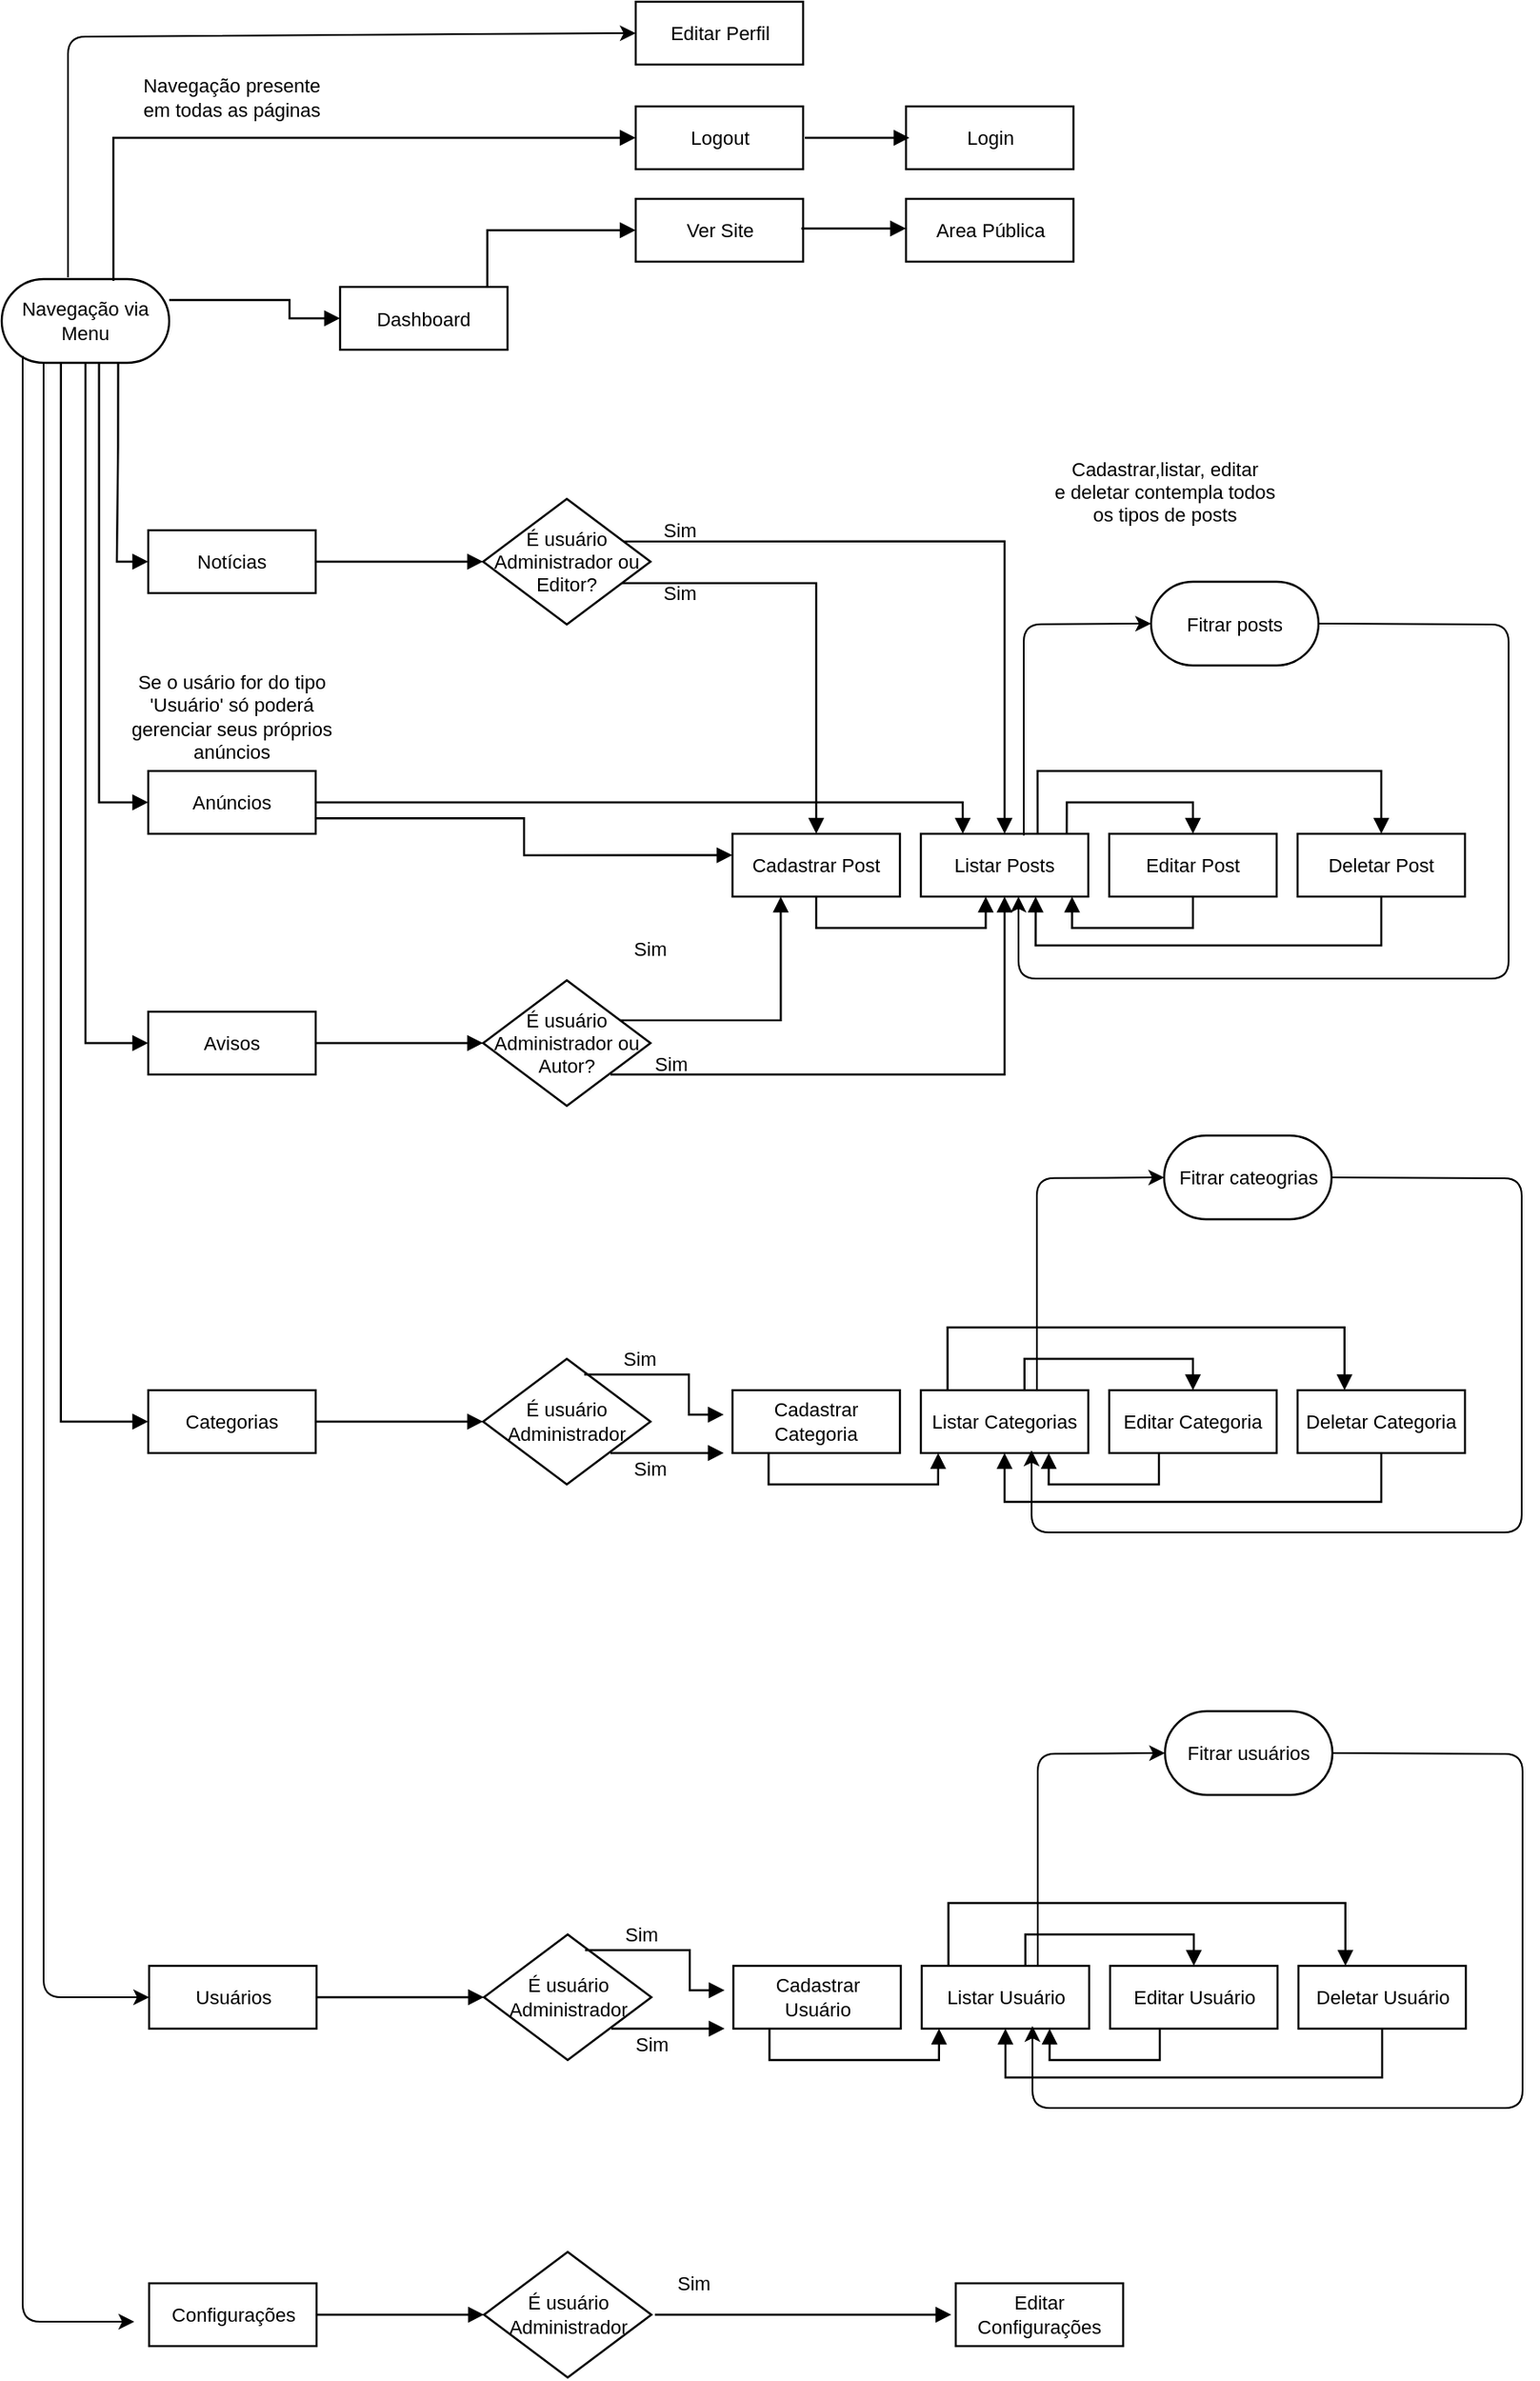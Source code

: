 <mxfile version="12.1.8" type="device" pages="1"><diagram id="WiwHUv_VYzRyofh9j7qb" name="Page-1"><mxGraphModel dx="1408" dy="819" grid="1" gridSize="10" guides="1" tooltips="1" connect="1" arrows="1" fold="1" page="1" pageScale="1" pageWidth="980" pageHeight="1390" math="0" shadow="0"><root><mxCell id="0"/><mxCell id="1" parent="0"/><mxCell id="2oU2vYvm9ZSdH4KB2zjE-16" value="Navegação via Menu" style="html=1;whiteSpace=wrap;rounded=1;arcSize=50;fontSize=11;fontColor=#000000;spacing=5;strokeOpacity=100;strokeWidth=1.2;" parent="1" vertex="1"><mxGeometry x="54" y="179" width="96" height="48" as="geometry"/></mxCell><mxCell id="2oU2vYvm9ZSdH4KB2zjE-17" value="Dashboard" style="html=1;whiteSpace=wrap;;fontSize=11;fontColor=#000000;spacing=5;strokeOpacity=100;strokeWidth=1.2;" parent="1" vertex="1"><mxGeometry x="248" y="183.5" width="96" height="36" as="geometry"/></mxCell><mxCell id="2oU2vYvm9ZSdH4KB2zjE-18" value="Ver Site" style="html=1;whiteSpace=wrap;;fontSize=11;fontColor=#000000;spacing=5;strokeOpacity=100;strokeWidth=1.2;" parent="1" vertex="1"><mxGeometry x="417.5" y="133" width="96" height="36" as="geometry"/></mxCell><mxCell id="2oU2vYvm9ZSdH4KB2zjE-19" value="" style="html=1;jettySize=18;fontSize=11;strokeWidth=1.2;rounded=1;arcSize=0;edgeStyle=orthogonalEdgeStyle;startArrow=none;endArrow=block;endFill=1;exitX=0.892;exitY=-0.017;exitPerimeter=1;entryX=-0.006;entryY=0.5;entryPerimeter=1;" parent="1" source="2oU2vYvm9ZSdH4KB2zjE-17" target="2oU2vYvm9ZSdH4KB2zjE-18" edge="1"><mxGeometry width="100" height="100" relative="1" as="geometry"/></mxCell><mxCell id="2oU2vYvm9ZSdH4KB2zjE-20" value="Logout" style="html=1;whiteSpace=wrap;;fontSize=11;fontColor=#000000;spacing=5;strokeOpacity=100;strokeWidth=1.2;" parent="1" vertex="1"><mxGeometry x="417.5" y="80" width="96" height="36" as="geometry"/></mxCell><mxCell id="2oU2vYvm9ZSdH4KB2zjE-21" value="Notícias" style="html=1;whiteSpace=wrap;;fontSize=11;fontColor=#000000;spacing=5;strokeOpacity=100;strokeWidth=1.2;" parent="1" vertex="1"><mxGeometry x="138" y="323" width="96" height="36" as="geometry"/></mxCell><mxCell id="2oU2vYvm9ZSdH4KB2zjE-22" value="Listar Posts" style="html=1;whiteSpace=wrap;;fontSize=11;fontColor=#000000;spacing=5;strokeOpacity=100;strokeWidth=1.2;" parent="1" vertex="1"><mxGeometry x="581" y="497" width="96" height="36" as="geometry"/></mxCell><mxCell id="2oU2vYvm9ZSdH4KB2zjE-23" value="Cadastrar Post" style="html=1;whiteSpace=wrap;;fontSize=11;fontColor=#000000;spacing=5;strokeOpacity=100;strokeWidth=1.2;" parent="1" vertex="1"><mxGeometry x="473" y="497" width="96" height="36" as="geometry"/></mxCell><mxCell id="2oU2vYvm9ZSdH4KB2zjE-24" value="Editar Post" style="html=1;whiteSpace=wrap;;fontSize=11;fontColor=#000000;spacing=5;strokeOpacity=100;strokeWidth=1.2;" parent="1" vertex="1"><mxGeometry x="689" y="497" width="96" height="36" as="geometry"/></mxCell><mxCell id="2oU2vYvm9ZSdH4KB2zjE-25" value="" style="html=1;jettySize=18;fontSize=11;strokeWidth=1.2;rounded=1;arcSize=0;edgeStyle=orthogonalEdgeStyle;startArrow=none;endArrow=block;endFill=1;exitX=0.846;exitY=0.336;exitPerimeter=1;entryX=0.5;entryY=-0.017;entryPerimeter=1;" parent="1" source="2oU2vYvm9ZSdH4KB2zjE-39" target="2oU2vYvm9ZSdH4KB2zjE-22" edge="1"><mxGeometry width="100" height="100" relative="1" as="geometry"/></mxCell><mxCell id="2oU2vYvm9ZSdH4KB2zjE-26" value="" style="html=1;jettySize=18;fontSize=11;strokeWidth=1.2;rounded=1;arcSize=0;edgeStyle=orthogonalEdgeStyle;startArrow=none;endArrow=block;endFill=1;exitX=0.884;exitY=-0.017;exitPerimeter=1;entryX=0.5;entryY=-0.017;entryPerimeter=1;" parent="1" source="2oU2vYvm9ZSdH4KB2zjE-22" target="2oU2vYvm9ZSdH4KB2zjE-24" edge="1"><mxGeometry width="100" height="100" relative="1" as="geometry"/></mxCell><mxCell id="2oU2vYvm9ZSdH4KB2zjE-27" value="" style="html=1;jettySize=18;fontSize=11;strokeWidth=1.2;rounded=1;arcSize=0;edgeStyle=orthogonalEdgeStyle;startArrow=none;endArrow=block;endFill=1;exitX=0.5;exitY=1.017;exitPerimeter=1;entryX=0.384;entryY=1.017;entryPerimeter=1;" parent="1" source="2oU2vYvm9ZSdH4KB2zjE-23" target="2oU2vYvm9ZSdH4KB2zjE-22" edge="1"><mxGeometry width="100" height="100" relative="1" as="geometry"/></mxCell><mxCell id="2oU2vYvm9ZSdH4KB2zjE-28" value="" style="html=1;jettySize=18;fontSize=11;strokeWidth=1.2;rounded=1;arcSize=0;edgeStyle=orthogonalEdgeStyle;startArrow=none;endArrow=block;endFill=1;exitX=0.5;exitY=1.017;exitPerimeter=1;entryX=0.917;entryY=1.017;entryPerimeter=1;" parent="1" source="2oU2vYvm9ZSdH4KB2zjE-24" target="2oU2vYvm9ZSdH4KB2zjE-22" edge="1"><mxGeometry width="100" height="100" relative="1" as="geometry"/></mxCell><mxCell id="2oU2vYvm9ZSdH4KB2zjE-29" value="Anúncios" style="html=1;whiteSpace=wrap;;fontSize=11;fontColor=#000000;spacing=5;strokeOpacity=100;strokeWidth=1.2;" parent="1" vertex="1"><mxGeometry x="138" y="461" width="96" height="36" as="geometry"/></mxCell><mxCell id="2oU2vYvm9ZSdH4KB2zjE-30" value="Avisos" style="html=1;whiteSpace=wrap;;fontSize=11;fontColor=#000000;spacing=5;strokeOpacity=100;strokeWidth=1.2;" parent="1" vertex="1"><mxGeometry x="138" y="599" width="96" height="36" as="geometry"/></mxCell><mxCell id="2oU2vYvm9ZSdH4KB2zjE-31" value="Cadastrar,listar, editar &lt;br&gt;e deletar contempla todos os tipos de posts" style="html=1;whiteSpace=wrap;;fontSize=11;fontColor=#000000;spacing=5;strokeOpacity=0;fillOpacity=0;fillColor=#ffffff;strokeWidth=1.2;" parent="1" vertex="1"><mxGeometry x="648.5" y="278" width="144" height="45" as="geometry"/></mxCell><mxCell id="2oU2vYvm9ZSdH4KB2zjE-32" value="Deletar Post" style="html=1;whiteSpace=wrap;;fontSize=11;fontColor=#000000;spacing=5;strokeOpacity=100;strokeWidth=1.2;" parent="1" vertex="1"><mxGeometry x="797" y="497" width="96" height="36" as="geometry"/></mxCell><mxCell id="2oU2vYvm9ZSdH4KB2zjE-33" value="" style="html=1;jettySize=18;fontSize=11;strokeWidth=1.2;rounded=1;arcSize=0;edgeStyle=orthogonalEdgeStyle;startArrow=none;endArrow=block;endFill=1;exitX=0.704;exitY=-0.017;exitPerimeter=1;entryX=0.5;entryY=-0.017;entryPerimeter=1;" parent="1" source="2oU2vYvm9ZSdH4KB2zjE-22" target="2oU2vYvm9ZSdH4KB2zjE-32" edge="1"><mxGeometry width="100" height="100" relative="1" as="geometry"><Array as="points"><mxPoint x="648" y="461"/><mxPoint x="845" y="461"/></Array></mxGeometry></mxCell><mxCell id="2oU2vYvm9ZSdH4KB2zjE-34" value="" style="html=1;jettySize=18;fontSize=11;strokeWidth=1.2;rounded=1;arcSize=0;edgeStyle=orthogonalEdgeStyle;startArrow=none;endArrow=block;endFill=1;exitX=0.5;exitY=1.017;exitPerimeter=1;entryX=0.692;entryY=1.017;entryPerimeter=1;" parent="1" source="2oU2vYvm9ZSdH4KB2zjE-32" target="2oU2vYvm9ZSdH4KB2zjE-22" edge="1"><mxGeometry width="100" height="100" relative="1" as="geometry"><Array as="points"><mxPoint x="845" y="561"/><mxPoint x="647" y="561"/></Array></mxGeometry></mxCell><mxCell id="2oU2vYvm9ZSdH4KB2zjE-35" value="" style="html=1;jettySize=18;fontSize=11;strokeWidth=1.2;rounded=1;arcSize=0;edgeStyle=orthogonalEdgeStyle;startArrow=none;endArrow=block;endFill=1;exitX=1;exitY=0.25;entryX=0;entryY=0.5;exitDx=0;exitDy=0;entryDx=0;entryDy=0;" parent="1" source="2oU2vYvm9ZSdH4KB2zjE-16" target="2oU2vYvm9ZSdH4KB2zjE-17" edge="1"><mxGeometry width="100" height="100" relative="1" as="geometry"><mxPoint x="194.5" y="157" as="sourcePoint"/><Array as="points"><mxPoint x="219" y="191"/><mxPoint x="219" y="202"/></Array></mxGeometry></mxCell><mxCell id="2oU2vYvm9ZSdH4KB2zjE-36" value="" style="html=1;jettySize=18;fontSize=11;strokeWidth=1.2;rounded=1;arcSize=0;edgeStyle=orthogonalEdgeStyle;startArrow=none;endArrow=block;endFill=1;exitX=0.7;exitY=1.012;exitPerimeter=1;entryX=-0.006;entryY=0.5;entryPerimeter=1;" parent="1" source="2oU2vYvm9ZSdH4KB2zjE-16" target="2oU2vYvm9ZSdH4KB2zjE-21" edge="1"><mxGeometry width="100" height="100" relative="1" as="geometry"/></mxCell><mxCell id="2oU2vYvm9ZSdH4KB2zjE-37" value="" style="html=1;jettySize=18;fontSize=11;strokeWidth=1.2;rounded=1;arcSize=0;edgeStyle=orthogonalEdgeStyle;startArrow=none;endArrow=block;endFill=1;exitX=0.583;exitY=1.012;exitPerimeter=1;entryX=-0.006;entryY=0.5;entryPerimeter=1;" parent="1" source="2oU2vYvm9ZSdH4KB2zjE-16" target="2oU2vYvm9ZSdH4KB2zjE-29" edge="1"><mxGeometry width="100" height="100" relative="1" as="geometry"/></mxCell><mxCell id="2oU2vYvm9ZSdH4KB2zjE-38" value="" style="html=1;jettySize=18;fontSize=11;strokeWidth=1.2;rounded=1;arcSize=0;edgeStyle=orthogonalEdgeStyle;startArrow=none;endArrow=block;endFill=1;exitX=0.5;exitY=1.012;exitPerimeter=1;entryX=-0.006;entryY=0.5;entryPerimeter=1;" parent="1" source="2oU2vYvm9ZSdH4KB2zjE-16" target="2oU2vYvm9ZSdH4KB2zjE-30" edge="1"><mxGeometry width="100" height="100" relative="1" as="geometry"/></mxCell><mxCell id="2oU2vYvm9ZSdH4KB2zjE-39" value="É usuário Administrador ou Editor?" style="html=1;whiteSpace=wrap;rhombus;fontSize=11;fontColor=#000000;spacing=5;strokeOpacity=100;strokeWidth=1.2;" parent="1" vertex="1"><mxGeometry x="330" y="305" width="96" height="72" as="geometry"/></mxCell><mxCell id="2oU2vYvm9ZSdH4KB2zjE-40" value="" style="html=1;jettySize=18;fontSize=11;strokeWidth=1.2;rounded=1;arcSize=0;edgeStyle=orthogonalEdgeStyle;startArrow=none;endArrow=block;endFill=1;exitX=1.006;exitY=0.5;exitPerimeter=1;entryX=-0.01;entryY=0.5;entryPerimeter=1;" parent="1" source="2oU2vYvm9ZSdH4KB2zjE-21" target="2oU2vYvm9ZSdH4KB2zjE-39" edge="1"><mxGeometry width="100" height="100" relative="1" as="geometry"/></mxCell><mxCell id="2oU2vYvm9ZSdH4KB2zjE-41" value="" style="html=1;jettySize=18;fontSize=11;strokeWidth=1.2;rounded=1;arcSize=0;edgeStyle=orthogonalEdgeStyle;startArrow=none;endArrow=block;endFill=1;exitX=0.836;exitY=0.675;exitPerimeter=1;entryX=0.5;entryY=-0.017;entryPerimeter=1;" parent="1" source="2oU2vYvm9ZSdH4KB2zjE-39" target="2oU2vYvm9ZSdH4KB2zjE-23" edge="1"><mxGeometry width="100" height="100" relative="1" as="geometry"/></mxCell><mxCell id="2oU2vYvm9ZSdH4KB2zjE-42" value="Sim" style="html=1;whiteSpace=wrap;;fontSize=11;fontColor=#000000;spacing=5;strokeOpacity=0;fillOpacity=0;fillColor=#ffffff;strokeWidth=1.2;" parent="1" vertex="1"><mxGeometry x="371" y="305" width="144" height="36" as="geometry"/></mxCell><mxCell id="2oU2vYvm9ZSdH4KB2zjE-43" value="" style="html=1;jettySize=18;fontSize=11;strokeWidth=1.2;rounded=1;arcSize=0;edgeStyle=orthogonalEdgeStyle;startArrow=none;endArrow=block;endFill=1;exitX=0.667;exitY=0.021;exitPerimeter=0;entryX=-0.006;entryY=0.5;entryPerimeter=1;exitDx=0;exitDy=0;" parent="1" source="2oU2vYvm9ZSdH4KB2zjE-16" target="2oU2vYvm9ZSdH4KB2zjE-20" edge="1"><mxGeometry width="100" height="100" relative="1" as="geometry"><mxPoint x="213.5" y="133" as="sourcePoint"/></mxGeometry></mxCell><mxCell id="2oU2vYvm9ZSdH4KB2zjE-44" value="" style="html=1;jettySize=18;fontSize=11;strokeWidth=1.2;rounded=1;arcSize=0;edgeStyle=orthogonalEdgeStyle;startArrow=none;endArrow=block;endFill=1;exitX=1.006;exitY=0.756;exitPerimeter=1;entryX=-0.006;entryY=0.339;entryPerimeter=1;" parent="1" source="2oU2vYvm9ZSdH4KB2zjE-29" target="2oU2vYvm9ZSdH4KB2zjE-23" edge="1"><mxGeometry width="100" height="100" relative="1" as="geometry"/></mxCell><mxCell id="2oU2vYvm9ZSdH4KB2zjE-45" value="" style="html=1;jettySize=18;fontSize=11;strokeWidth=1.2;rounded=1;arcSize=0;edgeStyle=orthogonalEdgeStyle;startArrow=none;endArrow=block;endFill=1;exitX=1.006;exitY=0.5;exitPerimeter=1;entryX=0.242;entryY=-0.017;entryPerimeter=1;" parent="1" source="2oU2vYvm9ZSdH4KB2zjE-29" target="2oU2vYvm9ZSdH4KB2zjE-22" edge="1"><mxGeometry width="100" height="100" relative="1" as="geometry"/></mxCell><mxCell id="2oU2vYvm9ZSdH4KB2zjE-46" value="Sim" style="html=1;whiteSpace=wrap;;fontSize=11;fontColor=#000000;spacing=5;strokeOpacity=0;fillOpacity=0;fillColor=#ffffff;strokeWidth=1.2;" parent="1" vertex="1"><mxGeometry x="371" y="341" width="144" height="36" as="geometry"/></mxCell><mxCell id="2oU2vYvm9ZSdH4KB2zjE-47" value="Se o usário for do tipo 'Usuário' só poderá gerenciar seus próprios anúncios" style="html=1;whiteSpace=wrap;;fontSize=11;fontColor=#000000;spacing=5;strokeOpacity=0;fillOpacity=0;fillColor=#ffffff;strokeWidth=1.2;" parent="1" vertex="1"><mxGeometry x="114" y="400.5" width="144" height="58" as="geometry"/></mxCell><mxCell id="2oU2vYvm9ZSdH4KB2zjE-48" value="É usuário Administrador ou Autor?" style="html=1;whiteSpace=wrap;rhombus;fontSize=11;fontColor=#000000;spacing=5;strokeOpacity=100;strokeWidth=1.2;" parent="1" vertex="1"><mxGeometry x="330" y="581" width="96" height="72" as="geometry"/></mxCell><mxCell id="2oU2vYvm9ZSdH4KB2zjE-49" value="" style="html=1;jettySize=18;fontSize=11;strokeWidth=1.2;rounded=1;arcSize=0;edgeStyle=orthogonalEdgeStyle;startArrow=none;endArrow=block;endFill=1;exitX=1.006;exitY=0.5;exitPerimeter=1;entryX=-0.01;entryY=0.5;entryPerimeter=1;" parent="1" source="2oU2vYvm9ZSdH4KB2zjE-30" target="2oU2vYvm9ZSdH4KB2zjE-48" edge="1"><mxGeometry width="100" height="100" relative="1" as="geometry"/></mxCell><mxCell id="2oU2vYvm9ZSdH4KB2zjE-50" value="" style="html=1;jettySize=18;fontSize=11;strokeWidth=1.2;rounded=1;arcSize=0;edgeStyle=orthogonalEdgeStyle;startArrow=none;endArrow=block;endFill=1;exitX=0.825;exitY=0.315;exitPerimeter=1;entryX=0.281;entryY=1.017;entryPerimeter=1;" parent="1" source="2oU2vYvm9ZSdH4KB2zjE-48" target="2oU2vYvm9ZSdH4KB2zjE-23" edge="1"><mxGeometry width="100" height="100" relative="1" as="geometry"/></mxCell><mxCell id="2oU2vYvm9ZSdH4KB2zjE-51" value="" style="html=1;jettySize=18;fontSize=11;strokeWidth=1.2;rounded=1;arcSize=0;edgeStyle=elbowEdgeStyle;startArrow=none;endArrow=block;endFill=1;entryX=0.5;entryY=1;entryDx=0;entryDy=0;" parent="1" target="2oU2vYvm9ZSdH4KB2zjE-22" edge="1"><mxGeometry width="100" height="100" relative="1" as="geometry"><mxPoint x="403" y="635" as="sourcePoint"/><mxPoint x="578" y="581" as="targetPoint"/><Array as="points"><mxPoint x="629" y="591"/></Array></mxGeometry></mxCell><mxCell id="2oU2vYvm9ZSdH4KB2zjE-52" value="Sim" style="html=1;whiteSpace=wrap;;fontSize=11;fontColor=#000000;spacing=5;strokeOpacity=0;fillOpacity=0;fillColor=#ffffff;strokeWidth=1.2;" parent="1" vertex="1"><mxGeometry x="354" y="545" width="144" height="36" as="geometry"/></mxCell><mxCell id="2oU2vYvm9ZSdH4KB2zjE-53" value="Sim" style="html=1;whiteSpace=wrap;;fontSize=11;fontColor=#000000;spacing=5;strokeOpacity=0;fillOpacity=0;fillColor=#ffffff;strokeWidth=1.2;" parent="1" vertex="1"><mxGeometry x="366" y="611" width="144" height="36" as="geometry"/></mxCell><mxCell id="2oU2vYvm9ZSdH4KB2zjE-54" value="Login" style="html=1;whiteSpace=wrap;;fontSize=11;fontColor=#000000;spacing=5;strokeOpacity=100;strokeWidth=1.2;" parent="1" vertex="1"><mxGeometry x="572.5" y="80" width="96" height="36" as="geometry"/></mxCell><mxCell id="2oU2vYvm9ZSdH4KB2zjE-55" value="" style="html=1;jettySize=18;fontSize=11;strokeWidth=1.2;rounded=1;arcSize=0;edgeStyle=elbowEdgeStyle;startArrow=none;endArrow=block;endFill=1;" parent="1" edge="1"><mxGeometry width="100" height="100" relative="1" as="geometry"><mxPoint x="514.5" y="98" as="sourcePoint"/><mxPoint x="574.5" y="98" as="targetPoint"/></mxGeometry></mxCell><mxCell id="2oU2vYvm9ZSdH4KB2zjE-56" value="Categorias" style="html=1;whiteSpace=wrap;;fontSize=11;fontColor=#000000;spacing=5;strokeOpacity=100;strokeWidth=1.2;" parent="1" vertex="1"><mxGeometry x="138" y="816" width="96" height="36" as="geometry"/></mxCell><mxCell id="2oU2vYvm9ZSdH4KB2zjE-57" value="É usuário Administrador" style="html=1;whiteSpace=wrap;rhombus;fontSize=11;fontColor=#000000;spacing=5;strokeOpacity=100;strokeWidth=1.2;" parent="1" vertex="1"><mxGeometry x="330" y="798" width="96" height="72" as="geometry"/></mxCell><mxCell id="2oU2vYvm9ZSdH4KB2zjE-58" value="" style="html=1;jettySize=18;fontSize=11;strokeWidth=1.2;rounded=1;arcSize=0;edgeStyle=orthogonalEdgeStyle;startArrow=none;endArrow=block;endFill=1;exitX=1.006;exitY=0.5;exitPerimeter=1;entryX=-0.01;entryY=0.5;entryPerimeter=1;" parent="1" source="2oU2vYvm9ZSdH4KB2zjE-56" target="2oU2vYvm9ZSdH4KB2zjE-57" edge="1"><mxGeometry width="100" height="100" relative="1" as="geometry"/></mxCell><mxCell id="2oU2vYvm9ZSdH4KB2zjE-59" value="Cadastrar Categoria" style="html=1;whiteSpace=wrap;;fontSize=11;fontColor=#000000;spacing=5;strokeOpacity=100;strokeWidth=1.2;" parent="1" vertex="1"><mxGeometry x="473" y="816" width="96" height="36" as="geometry"/></mxCell><mxCell id="2oU2vYvm9ZSdH4KB2zjE-60" value="Listar Categorias" style="html=1;whiteSpace=wrap;;fontSize=11;fontColor=#000000;spacing=5;strokeOpacity=100;strokeWidth=1.2;" parent="1" vertex="1"><mxGeometry x="581" y="816" width="96" height="36" as="geometry"/></mxCell><mxCell id="2oU2vYvm9ZSdH4KB2zjE-61" value="Editar Categoria" style="html=1;whiteSpace=wrap;;fontSize=11;fontColor=#000000;spacing=5;strokeOpacity=100;strokeWidth=1.2;" parent="1" vertex="1"><mxGeometry x="689" y="816" width="96" height="36" as="geometry"/></mxCell><mxCell id="2oU2vYvm9ZSdH4KB2zjE-62" value="Deletar Categoria" style="html=1;whiteSpace=wrap;;fontSize=11;fontColor=#000000;spacing=5;strokeOpacity=100;strokeWidth=1.2;" parent="1" vertex="1"><mxGeometry x="797" y="816" width="96" height="36" as="geometry"/></mxCell><mxCell id="2oU2vYvm9ZSdH4KB2zjE-63" value="" style="html=1;jettySize=18;fontSize=11;strokeWidth=1.2;rounded=1;arcSize=0;edgeStyle=elbowEdgeStyle;startArrow=none;endArrow=block;endFill=1;" parent="1" edge="1"><mxGeometry width="100" height="100" relative="1" as="geometry"><mxPoint x="388" y="807" as="sourcePoint"/><mxPoint x="468" y="830" as="targetPoint"/><Array as="points"><mxPoint x="448" y="810"/><mxPoint x="478" y="800"/></Array></mxGeometry></mxCell><mxCell id="2oU2vYvm9ZSdH4KB2zjE-64" value="" style="html=1;jettySize=18;fontSize=11;strokeWidth=1.2;rounded=1;arcSize=0;edgeStyle=elbowEdgeStyle;startArrow=none;endArrow=block;endFill=1;" parent="1" edge="1"><mxGeometry width="100" height="100" relative="1" as="geometry"><mxPoint x="403" y="852" as="sourcePoint"/><mxPoint x="468" y="852" as="targetPoint"/><Array as="points"><mxPoint x="428" y="870"/><mxPoint x="448" y="890"/></Array></mxGeometry></mxCell><mxCell id="2oU2vYvm9ZSdH4KB2zjE-65" value="" style="html=1;jettySize=18;fontSize=11;strokeWidth=1.2;rounded=1;arcSize=0;edgeStyle=orthogonalEdgeStyle;startArrow=none;endArrow=block;endFill=1;exitX=0.206;exitY=1.017;exitPerimeter=1;entryX=0.09;entryY=1.017;entryPerimeter=1;" parent="1" source="2oU2vYvm9ZSdH4KB2zjE-59" target="2oU2vYvm9ZSdH4KB2zjE-60" edge="1"><mxGeometry width="100" height="100" relative="1" as="geometry"/></mxCell><mxCell id="2oU2vYvm9ZSdH4KB2zjE-66" value="" style="html=1;jettySize=18;fontSize=11;strokeWidth=1.2;rounded=1;arcSize=0;edgeStyle=orthogonalEdgeStyle;startArrow=none;endArrow=block;endFill=1;exitX=0.623;exitY=-0.017;exitPerimeter=1;entryX=0.5;entryY=-0.017;entryPerimeter=1;" parent="1" source="2oU2vYvm9ZSdH4KB2zjE-60" target="2oU2vYvm9ZSdH4KB2zjE-61" edge="1"><mxGeometry width="100" height="100" relative="1" as="geometry"/></mxCell><mxCell id="2oU2vYvm9ZSdH4KB2zjE-67" value="" style="html=1;jettySize=18;fontSize=11;strokeWidth=1.2;rounded=1;arcSize=0;edgeStyle=orthogonalEdgeStyle;startArrow=none;endArrow=block;endFill=1;exitX=0.29;exitY=1.017;exitPerimeter=1;entryX=0.773;entryY=1.017;entryPerimeter=1;" parent="1" source="2oU2vYvm9ZSdH4KB2zjE-61" target="2oU2vYvm9ZSdH4KB2zjE-60" edge="1"><mxGeometry width="100" height="100" relative="1" as="geometry"/></mxCell><mxCell id="2oU2vYvm9ZSdH4KB2zjE-68" value="" style="html=1;jettySize=18;fontSize=11;strokeWidth=1.2;rounded=1;arcSize=0;edgeStyle=orthogonalEdgeStyle;startArrow=none;endArrow=block;endFill=1;exitX=0.148;exitY=-0.017;exitPerimeter=1;entryX=0.273;entryY=-0.017;entryPerimeter=1;" parent="1" source="2oU2vYvm9ZSdH4KB2zjE-60" target="2oU2vYvm9ZSdH4KB2zjE-62" edge="1"><mxGeometry width="100" height="100" relative="1" as="geometry"><Array as="points"><mxPoint x="596" y="780"/><mxPoint x="824" y="780"/></Array></mxGeometry></mxCell><mxCell id="2oU2vYvm9ZSdH4KB2zjE-69" value="" style="html=1;jettySize=18;fontSize=11;strokeWidth=1.2;rounded=1;arcSize=0;edgeStyle=orthogonalEdgeStyle;startArrow=none;endArrow=block;endFill=1;exitX=0.5;exitY=1.017;exitPerimeter=1;entryX=0.5;entryY=1.017;entryPerimeter=1;" parent="1" source="2oU2vYvm9ZSdH4KB2zjE-62" target="2oU2vYvm9ZSdH4KB2zjE-60" edge="1"><mxGeometry width="100" height="100" relative="1" as="geometry"><Array as="points"><mxPoint x="845" y="880"/><mxPoint x="629" y="880"/></Array></mxGeometry></mxCell><mxCell id="2oU2vYvm9ZSdH4KB2zjE-70" value="Sim" style="html=1;whiteSpace=wrap;;fontSize=11;fontColor=#000000;spacing=5;strokeOpacity=0;fillOpacity=0;fillColor=#ffffff;strokeWidth=1.2;" parent="1" vertex="1"><mxGeometry x="348" y="789" width="144" height="18" as="geometry"/></mxCell><mxCell id="2oU2vYvm9ZSdH4KB2zjE-71" value="Sim" style="html=1;whiteSpace=wrap;;fontSize=11;fontColor=#000000;spacing=5;strokeOpacity=0;fillOpacity=0;fillColor=#ffffff;strokeWidth=1.2;" parent="1" vertex="1"><mxGeometry x="354" y="852" width="144" height="18" as="geometry"/></mxCell><mxCell id="2oU2vYvm9ZSdH4KB2zjE-72" value="" style="html=1;jettySize=18;fontSize=11;strokeWidth=1.2;rounded=1;arcSize=0;edgeStyle=orthogonalEdgeStyle;startArrow=none;endArrow=block;endFill=1;exitX=0.35;exitY=1.012;exitPerimeter=1;entryX=-0.006;entryY=0.5;entryPerimeter=1;" parent="1" source="2oU2vYvm9ZSdH4KB2zjE-16" target="2oU2vYvm9ZSdH4KB2zjE-56" edge="1"><mxGeometry width="100" height="100" relative="1" as="geometry"/></mxCell><mxCell id="2oU2vYvm9ZSdH4KB2zjE-76" value="Usuários" style="html=1;whiteSpace=wrap;;fontSize=11;fontColor=#000000;spacing=5;strokeOpacity=100;strokeWidth=1.2;" parent="1" vertex="1"><mxGeometry x="138.5" y="1146" width="96" height="36" as="geometry"/></mxCell><mxCell id="2oU2vYvm9ZSdH4KB2zjE-77" value="É usuário Administrador" style="html=1;whiteSpace=wrap;rhombus;fontSize=11;fontColor=#000000;spacing=5;strokeOpacity=100;strokeWidth=1.2;" parent="1" vertex="1"><mxGeometry x="330.5" y="1128" width="96" height="72" as="geometry"/></mxCell><mxCell id="2oU2vYvm9ZSdH4KB2zjE-78" value="" style="html=1;jettySize=18;fontSize=11;strokeWidth=1.2;rounded=1;arcSize=0;edgeStyle=orthogonalEdgeStyle;startArrow=none;endArrow=block;endFill=1;exitX=1.006;exitY=0.5;exitPerimeter=1;entryX=-0.01;entryY=0.5;entryPerimeter=1;" parent="1" source="2oU2vYvm9ZSdH4KB2zjE-76" target="2oU2vYvm9ZSdH4KB2zjE-77" edge="1"><mxGeometry width="100" height="100" relative="1" as="geometry"/></mxCell><mxCell id="2oU2vYvm9ZSdH4KB2zjE-79" value="Cadastrar Usuário" style="html=1;whiteSpace=wrap;;fontSize=11;fontColor=#000000;spacing=5;strokeOpacity=100;strokeWidth=1.2;" parent="1" vertex="1"><mxGeometry x="473.5" y="1146" width="96" height="36" as="geometry"/></mxCell><mxCell id="2oU2vYvm9ZSdH4KB2zjE-80" value="Listar Usuário" style="html=1;whiteSpace=wrap;;fontSize=11;fontColor=#000000;spacing=5;strokeOpacity=100;strokeWidth=1.2;" parent="1" vertex="1"><mxGeometry x="581.5" y="1146" width="96" height="36" as="geometry"/></mxCell><mxCell id="2oU2vYvm9ZSdH4KB2zjE-81" value="Editar Usuário" style="html=1;whiteSpace=wrap;;fontSize=11;fontColor=#000000;spacing=5;strokeOpacity=100;strokeWidth=1.2;" parent="1" vertex="1"><mxGeometry x="689.5" y="1146" width="96" height="36" as="geometry"/></mxCell><mxCell id="2oU2vYvm9ZSdH4KB2zjE-82" value="Deletar Usuário" style="html=1;whiteSpace=wrap;;fontSize=11;fontColor=#000000;spacing=5;strokeOpacity=100;strokeWidth=1.2;" parent="1" vertex="1"><mxGeometry x="797.5" y="1146" width="96" height="36" as="geometry"/></mxCell><mxCell id="2oU2vYvm9ZSdH4KB2zjE-83" value="" style="html=1;jettySize=18;fontSize=11;strokeWidth=1.2;rounded=1;arcSize=0;edgeStyle=elbowEdgeStyle;startArrow=none;endArrow=block;endFill=1;" parent="1" edge="1"><mxGeometry width="100" height="100" relative="1" as="geometry"><mxPoint x="388.5" y="1137" as="sourcePoint"/><mxPoint x="468.5" y="1160" as="targetPoint"/><Array as="points"><mxPoint x="448.5" y="1140"/><mxPoint x="478.5" y="1130"/></Array></mxGeometry></mxCell><mxCell id="2oU2vYvm9ZSdH4KB2zjE-84" value="" style="html=1;jettySize=18;fontSize=11;strokeWidth=1.2;rounded=1;arcSize=0;edgeStyle=elbowEdgeStyle;startArrow=none;endArrow=block;endFill=1;" parent="1" edge="1"><mxGeometry width="100" height="100" relative="1" as="geometry"><mxPoint x="403.5" y="1182" as="sourcePoint"/><mxPoint x="468.5" y="1182" as="targetPoint"/><Array as="points"><mxPoint x="428.5" y="1200"/><mxPoint x="448.5" y="1220"/></Array></mxGeometry></mxCell><mxCell id="2oU2vYvm9ZSdH4KB2zjE-85" value="" style="html=1;jettySize=18;fontSize=11;strokeWidth=1.2;rounded=1;arcSize=0;edgeStyle=orthogonalEdgeStyle;startArrow=none;endArrow=block;endFill=1;exitX=0.206;exitY=1.017;exitPerimeter=1;entryX=0.09;entryY=1.017;entryPerimeter=1;" parent="1" source="2oU2vYvm9ZSdH4KB2zjE-79" target="2oU2vYvm9ZSdH4KB2zjE-80" edge="1"><mxGeometry width="100" height="100" relative="1" as="geometry"/></mxCell><mxCell id="2oU2vYvm9ZSdH4KB2zjE-86" value="" style="html=1;jettySize=18;fontSize=11;strokeWidth=1.2;rounded=1;arcSize=0;edgeStyle=orthogonalEdgeStyle;startArrow=none;endArrow=block;endFill=1;exitX=0.623;exitY=-0.017;exitPerimeter=1;entryX=0.5;entryY=-0.017;entryPerimeter=1;" parent="1" source="2oU2vYvm9ZSdH4KB2zjE-80" target="2oU2vYvm9ZSdH4KB2zjE-81" edge="1"><mxGeometry width="100" height="100" relative="1" as="geometry"/></mxCell><mxCell id="2oU2vYvm9ZSdH4KB2zjE-87" value="" style="html=1;jettySize=18;fontSize=11;strokeWidth=1.2;rounded=1;arcSize=0;edgeStyle=orthogonalEdgeStyle;startArrow=none;endArrow=block;endFill=1;exitX=0.29;exitY=1.017;exitPerimeter=1;entryX=0.773;entryY=1.017;entryPerimeter=1;" parent="1" source="2oU2vYvm9ZSdH4KB2zjE-81" target="2oU2vYvm9ZSdH4KB2zjE-80" edge="1"><mxGeometry width="100" height="100" relative="1" as="geometry"/></mxCell><mxCell id="2oU2vYvm9ZSdH4KB2zjE-88" value="" style="html=1;jettySize=18;fontSize=11;strokeWidth=1.2;rounded=1;arcSize=0;edgeStyle=orthogonalEdgeStyle;startArrow=none;endArrow=block;endFill=1;exitX=0.148;exitY=-0.017;exitPerimeter=1;entryX=0.273;entryY=-0.017;entryPerimeter=1;" parent="1" source="2oU2vYvm9ZSdH4KB2zjE-80" target="2oU2vYvm9ZSdH4KB2zjE-82" edge="1"><mxGeometry width="100" height="100" relative="1" as="geometry"><Array as="points"><mxPoint x="596.5" y="1110"/><mxPoint x="824.5" y="1110"/></Array></mxGeometry></mxCell><mxCell id="2oU2vYvm9ZSdH4KB2zjE-89" value="" style="html=1;jettySize=18;fontSize=11;strokeWidth=1.2;rounded=1;arcSize=0;edgeStyle=orthogonalEdgeStyle;startArrow=none;endArrow=block;endFill=1;exitX=0.5;exitY=1.017;exitPerimeter=1;entryX=0.5;entryY=1.017;entryPerimeter=1;" parent="1" source="2oU2vYvm9ZSdH4KB2zjE-82" target="2oU2vYvm9ZSdH4KB2zjE-80" edge="1"><mxGeometry width="100" height="100" relative="1" as="geometry"><Array as="points"><mxPoint x="845.5" y="1210"/><mxPoint x="629.5" y="1210"/></Array></mxGeometry></mxCell><mxCell id="2oU2vYvm9ZSdH4KB2zjE-90" value="Sim" style="html=1;whiteSpace=wrap;;fontSize=11;fontColor=#000000;spacing=5;strokeOpacity=0;fillOpacity=0;fillColor=#ffffff;strokeWidth=1.2;" parent="1" vertex="1"><mxGeometry x="348.5" y="1119" width="144" height="18" as="geometry"/></mxCell><mxCell id="2oU2vYvm9ZSdH4KB2zjE-91" value="Sim" style="html=1;whiteSpace=wrap;;fontSize=11;fontColor=#000000;spacing=5;strokeOpacity=0;fillOpacity=0;fillColor=#ffffff;strokeWidth=1.2;" parent="1" vertex="1"><mxGeometry x="354.5" y="1182" width="144" height="18" as="geometry"/></mxCell><mxCell id="2oU2vYvm9ZSdH4KB2zjE-92" value="" style="endArrow=classic;html=1;entryX=0;entryY=0.5;entryDx=0;entryDy=0;exitX=0.25;exitY=1;exitDx=0;exitDy=0;" parent="1" source="2oU2vYvm9ZSdH4KB2zjE-16" target="2oU2vYvm9ZSdH4KB2zjE-76" edge="1"><mxGeometry width="50" height="50" relative="1" as="geometry"><mxPoint x="68" y="861" as="sourcePoint"/><mxPoint x="118" y="811" as="targetPoint"/><Array as="points"><mxPoint x="78" y="1164"/></Array></mxGeometry></mxCell><mxCell id="2oU2vYvm9ZSdH4KB2zjE-93" value="Editar Perfil" style="html=1;whiteSpace=wrap;;fontSize=11;fontColor=#000000;spacing=5;strokeOpacity=100;strokeWidth=1.2;" parent="1" vertex="1"><mxGeometry x="417.5" y="20" width="96" height="36" as="geometry"/></mxCell><mxCell id="2oU2vYvm9ZSdH4KB2zjE-94" value="" style="endArrow=classic;html=1;exitX=0.396;exitY=-0.021;exitDx=0;exitDy=0;exitPerimeter=0;entryX=0;entryY=0.5;entryDx=0;entryDy=0;" parent="1" source="2oU2vYvm9ZSdH4KB2zjE-16" target="2oU2vYvm9ZSdH4KB2zjE-93" edge="1"><mxGeometry width="50" height="50" relative="1" as="geometry"><mxPoint x="176.54" y="106.984" as="sourcePoint"/><mxPoint x="261.5" y="90" as="targetPoint"/><Array as="points"><mxPoint x="92" y="40"/></Array></mxGeometry></mxCell><mxCell id="2oU2vYvm9ZSdH4KB2zjE-95" value="Area Pública" style="html=1;whiteSpace=wrap;;fontSize=11;fontColor=#000000;spacing=5;strokeOpacity=100;strokeWidth=1.2;" parent="1" vertex="1"><mxGeometry x="572.5" y="133" width="96" height="36" as="geometry"/></mxCell><mxCell id="2oU2vYvm9ZSdH4KB2zjE-96" value="" style="html=1;jettySize=18;fontSize=11;strokeWidth=1.2;rounded=1;arcSize=0;edgeStyle=elbowEdgeStyle;startArrow=none;endArrow=block;endFill=1;" parent="1" edge="1"><mxGeometry width="100" height="100" relative="1" as="geometry"><mxPoint x="512.5" y="150" as="sourcePoint"/><mxPoint x="572.5" y="150" as="targetPoint"/></mxGeometry></mxCell><mxCell id="2oU2vYvm9ZSdH4KB2zjE-97" value="Navegação presente&lt;br&gt;em todas as páginas" style="html=1;whiteSpace=wrap;;fontSize=11;fontColor=#000000;spacing=5;strokeOpacity=0;fillOpacity=0;fillColor=#ffffff;strokeWidth=1.2;" parent="1" vertex="1"><mxGeometry x="117" y="52" width="138" height="46" as="geometry"/></mxCell><mxCell id="2oU2vYvm9ZSdH4KB2zjE-102" value="Fitrar posts" style="html=1;whiteSpace=wrap;rounded=1;arcSize=50;fontSize=11;fontColor=#000000;spacing=5;strokeOpacity=100;strokeWidth=1.2;" parent="1" vertex="1"><mxGeometry x="713" y="352.5" width="96" height="48" as="geometry"/></mxCell><mxCell id="2oU2vYvm9ZSdH4KB2zjE-103" value="" style="endArrow=classic;html=1;entryX=0;entryY=0.5;entryDx=0;entryDy=0;exitX=0.615;exitY=0.028;exitDx=0;exitDy=0;exitPerimeter=0;" parent="1" source="2oU2vYvm9ZSdH4KB2zjE-22" target="2oU2vYvm9ZSdH4KB2zjE-102" edge="1"><mxGeometry width="50" height="50" relative="1" as="geometry"><mxPoint x="648" y="450" as="sourcePoint"/><mxPoint x="698" y="400" as="targetPoint"/><Array as="points"><mxPoint x="640" y="377"/></Array></mxGeometry></mxCell><mxCell id="2oU2vYvm9ZSdH4KB2zjE-104" value="" style="endArrow=classic;html=1;exitX=1;exitY=0.5;exitDx=0;exitDy=0;entryX=0.583;entryY=1;entryDx=0;entryDy=0;entryPerimeter=0;" parent="1" source="2oU2vYvm9ZSdH4KB2zjE-102" target="2oU2vYvm9ZSdH4KB2zjE-22" edge="1"><mxGeometry width="50" height="50" relative="1" as="geometry"><mxPoint x="908" y="620" as="sourcePoint"/><mxPoint x="638" y="540" as="targetPoint"/><Array as="points"><mxPoint x="918" y="377"/><mxPoint x="918" y="580"/><mxPoint x="637" y="580"/></Array></mxGeometry></mxCell><mxCell id="2oU2vYvm9ZSdH4KB2zjE-105" value="Fitrar cateogrias" style="html=1;whiteSpace=wrap;rounded=1;arcSize=50;fontSize=11;fontColor=#000000;spacing=5;strokeOpacity=100;strokeWidth=1.2;" parent="1" vertex="1"><mxGeometry x="720.5" y="670" width="96" height="48" as="geometry"/></mxCell><mxCell id="2oU2vYvm9ZSdH4KB2zjE-106" value="" style="endArrow=classic;html=1;entryX=0;entryY=0.5;entryDx=0;entryDy=0;exitX=0.615;exitY=0.028;exitDx=0;exitDy=0;exitPerimeter=0;" parent="1" target="2oU2vYvm9ZSdH4KB2zjE-105" edge="1"><mxGeometry width="50" height="50" relative="1" as="geometry"><mxPoint x="647.54" y="815.508" as="sourcePoint"/><mxPoint x="705.5" y="717.5" as="targetPoint"/><Array as="points"><mxPoint x="647.5" y="694.5"/></Array></mxGeometry></mxCell><mxCell id="2oU2vYvm9ZSdH4KB2zjE-107" value="" style="endArrow=classic;html=1;exitX=1;exitY=0.5;exitDx=0;exitDy=0;entryX=0.583;entryY=1;entryDx=0;entryDy=0;entryPerimeter=0;" parent="1" source="2oU2vYvm9ZSdH4KB2zjE-105" edge="1"><mxGeometry width="50" height="50" relative="1" as="geometry"><mxPoint x="915.5" y="937.5" as="sourcePoint"/><mxPoint x="644.468" y="850.5" as="targetPoint"/><Array as="points"><mxPoint x="925.5" y="694.5"/><mxPoint x="925.5" y="897.5"/><mxPoint x="644.5" y="897.5"/></Array></mxGeometry></mxCell><mxCell id="2oU2vYvm9ZSdH4KB2zjE-108" value="Fitrar usuários" style="html=1;whiteSpace=wrap;rounded=1;arcSize=50;fontSize=11;fontColor=#000000;spacing=5;strokeOpacity=100;strokeWidth=1.2;" parent="1" vertex="1"><mxGeometry x="721" y="1000" width="96" height="48" as="geometry"/></mxCell><mxCell id="2oU2vYvm9ZSdH4KB2zjE-109" value="" style="endArrow=classic;html=1;entryX=0;entryY=0.5;entryDx=0;entryDy=0;exitX=0.615;exitY=0.028;exitDx=0;exitDy=0;exitPerimeter=0;" parent="1" target="2oU2vYvm9ZSdH4KB2zjE-108" edge="1"><mxGeometry width="50" height="50" relative="1" as="geometry"><mxPoint x="648.04" y="1145.508" as="sourcePoint"/><mxPoint x="706" y="1047.5" as="targetPoint"/><Array as="points"><mxPoint x="648" y="1024.5"/></Array></mxGeometry></mxCell><mxCell id="2oU2vYvm9ZSdH4KB2zjE-110" value="" style="endArrow=classic;html=1;exitX=1;exitY=0.5;exitDx=0;exitDy=0;entryX=0.583;entryY=1;entryDx=0;entryDy=0;entryPerimeter=0;" parent="1" source="2oU2vYvm9ZSdH4KB2zjE-108" edge="1"><mxGeometry width="50" height="50" relative="1" as="geometry"><mxPoint x="916" y="1267.5" as="sourcePoint"/><mxPoint x="644.968" y="1180.5" as="targetPoint"/><Array as="points"><mxPoint x="926" y="1024.5"/><mxPoint x="926" y="1227.5"/><mxPoint x="645" y="1227.5"/></Array></mxGeometry></mxCell><mxCell id="ms7WPx4a2hBaJ7lDq_nh-1" value="Configurações" style="html=1;whiteSpace=wrap;;fontSize=11;fontColor=#000000;spacing=5;strokeOpacity=100;strokeWidth=1.2;" vertex="1" parent="1"><mxGeometry x="138.5" y="1328" width="96" height="36" as="geometry"/></mxCell><mxCell id="ms7WPx4a2hBaJ7lDq_nh-2" value="É usuário Administrador" style="html=1;whiteSpace=wrap;rhombus;fontSize=11;fontColor=#000000;spacing=5;strokeOpacity=100;strokeWidth=1.2;" vertex="1" parent="1"><mxGeometry x="330.5" y="1310" width="96" height="72" as="geometry"/></mxCell><mxCell id="ms7WPx4a2hBaJ7lDq_nh-3" value="" style="html=1;jettySize=18;fontSize=11;strokeWidth=1.2;rounded=1;arcSize=0;edgeStyle=orthogonalEdgeStyle;startArrow=none;endArrow=block;endFill=1;exitX=1.006;exitY=0.5;exitPerimeter=1;entryX=-0.01;entryY=0.5;entryPerimeter=1;" edge="1" parent="1" source="ms7WPx4a2hBaJ7lDq_nh-1" target="ms7WPx4a2hBaJ7lDq_nh-2"><mxGeometry width="100" height="100" relative="1" as="geometry"/></mxCell><mxCell id="ms7WPx4a2hBaJ7lDq_nh-4" value="Editar Configurações" style="html=1;whiteSpace=wrap;;fontSize=11;fontColor=#000000;spacing=5;strokeOpacity=100;strokeWidth=1.2;" vertex="1" parent="1"><mxGeometry x="601" y="1328" width="96" height="36" as="geometry"/></mxCell><mxCell id="ms7WPx4a2hBaJ7lDq_nh-6" value="" style="html=1;jettySize=18;fontSize=11;strokeWidth=1.2;rounded=1;arcSize=0;edgeStyle=elbowEdgeStyle;startArrow=none;endArrow=block;endFill=1;" edge="1" parent="1"><mxGeometry width="100" height="100" relative="1" as="geometry"><mxPoint x="428.5" y="1346" as="sourcePoint"/><mxPoint x="598.5" y="1346" as="targetPoint"/><Array as="points"><mxPoint x="458.5" y="1361"/><mxPoint x="448.5" y="1402"/></Array></mxGeometry></mxCell><mxCell id="ms7WPx4a2hBaJ7lDq_nh-8" value="Sim" style="html=1;whiteSpace=wrap;;fontSize=11;fontColor=#000000;spacing=5;strokeOpacity=0;fillOpacity=0;fillColor=#ffffff;strokeWidth=1.2;" vertex="1" parent="1"><mxGeometry x="379.5" y="1319" width="142" height="18" as="geometry"/></mxCell><mxCell id="ms7WPx4a2hBaJ7lDq_nh-9" value="" style="endArrow=classic;html=1;exitX=0.125;exitY=0.917;exitDx=0;exitDy=0;exitPerimeter=0;" edge="1" parent="1" source="2oU2vYvm9ZSdH4KB2zjE-16"><mxGeometry width="50" height="50" relative="1" as="geometry"><mxPoint x="60" y="230" as="sourcePoint"/><mxPoint x="130" y="1350" as="targetPoint"/><Array as="points"><mxPoint x="66" y="1350"/></Array></mxGeometry></mxCell></root></mxGraphModel></diagram></mxfile>